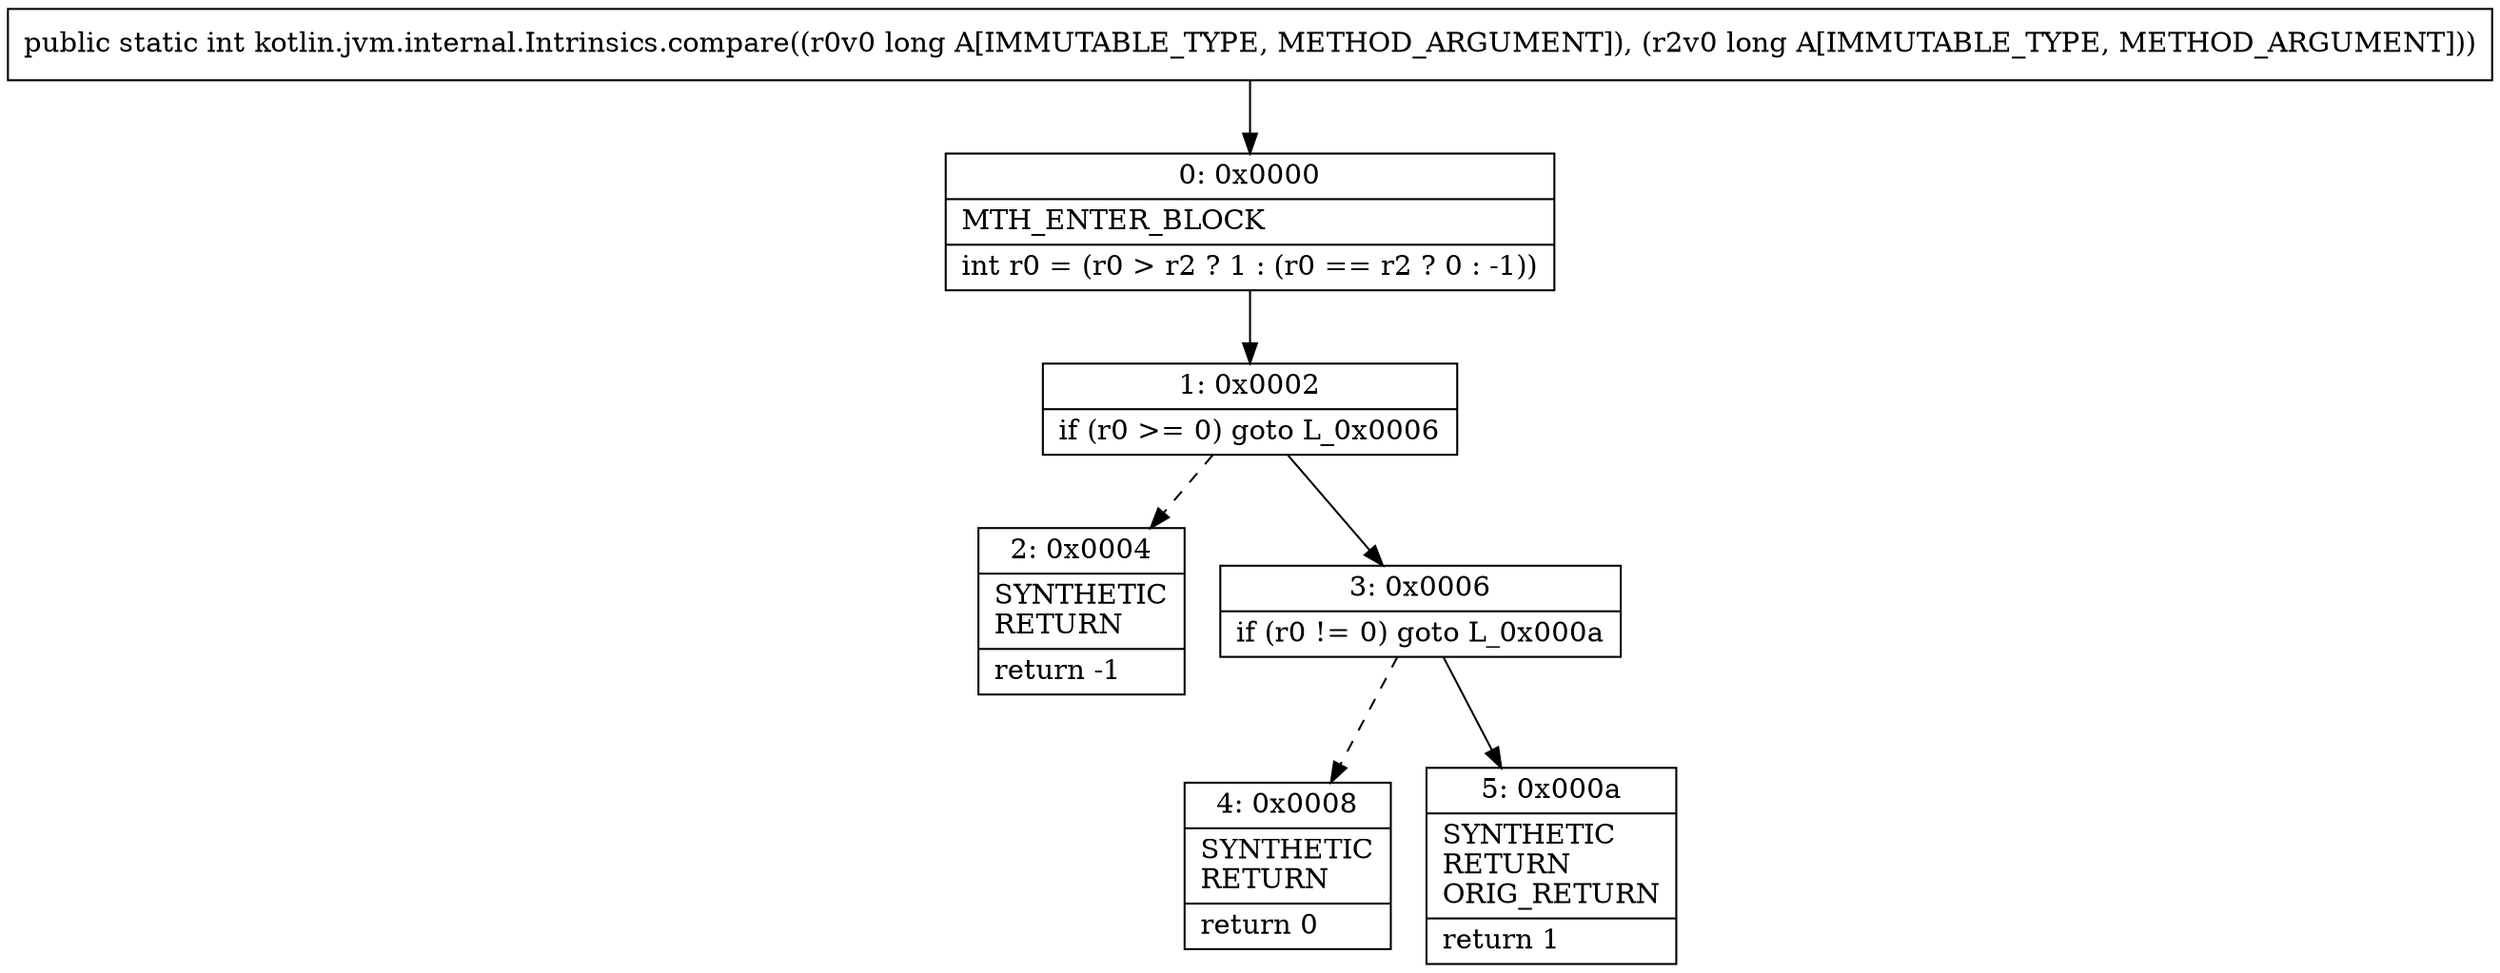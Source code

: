 digraph "CFG forkotlin.jvm.internal.Intrinsics.compare(JJ)I" {
Node_0 [shape=record,label="{0\:\ 0x0000|MTH_ENTER_BLOCK\l|int r0 = (r0 \> r2 ? 1 : (r0 == r2 ? 0 : \-1))\l}"];
Node_1 [shape=record,label="{1\:\ 0x0002|if (r0 \>= 0) goto L_0x0006\l}"];
Node_2 [shape=record,label="{2\:\ 0x0004|SYNTHETIC\lRETURN\l|return \-1\l}"];
Node_3 [shape=record,label="{3\:\ 0x0006|if (r0 != 0) goto L_0x000a\l}"];
Node_4 [shape=record,label="{4\:\ 0x0008|SYNTHETIC\lRETURN\l|return 0\l}"];
Node_5 [shape=record,label="{5\:\ 0x000a|SYNTHETIC\lRETURN\lORIG_RETURN\l|return 1\l}"];
MethodNode[shape=record,label="{public static int kotlin.jvm.internal.Intrinsics.compare((r0v0 long A[IMMUTABLE_TYPE, METHOD_ARGUMENT]), (r2v0 long A[IMMUTABLE_TYPE, METHOD_ARGUMENT])) }"];
MethodNode -> Node_0;
Node_0 -> Node_1;
Node_1 -> Node_2[style=dashed];
Node_1 -> Node_3;
Node_3 -> Node_4[style=dashed];
Node_3 -> Node_5;
}

